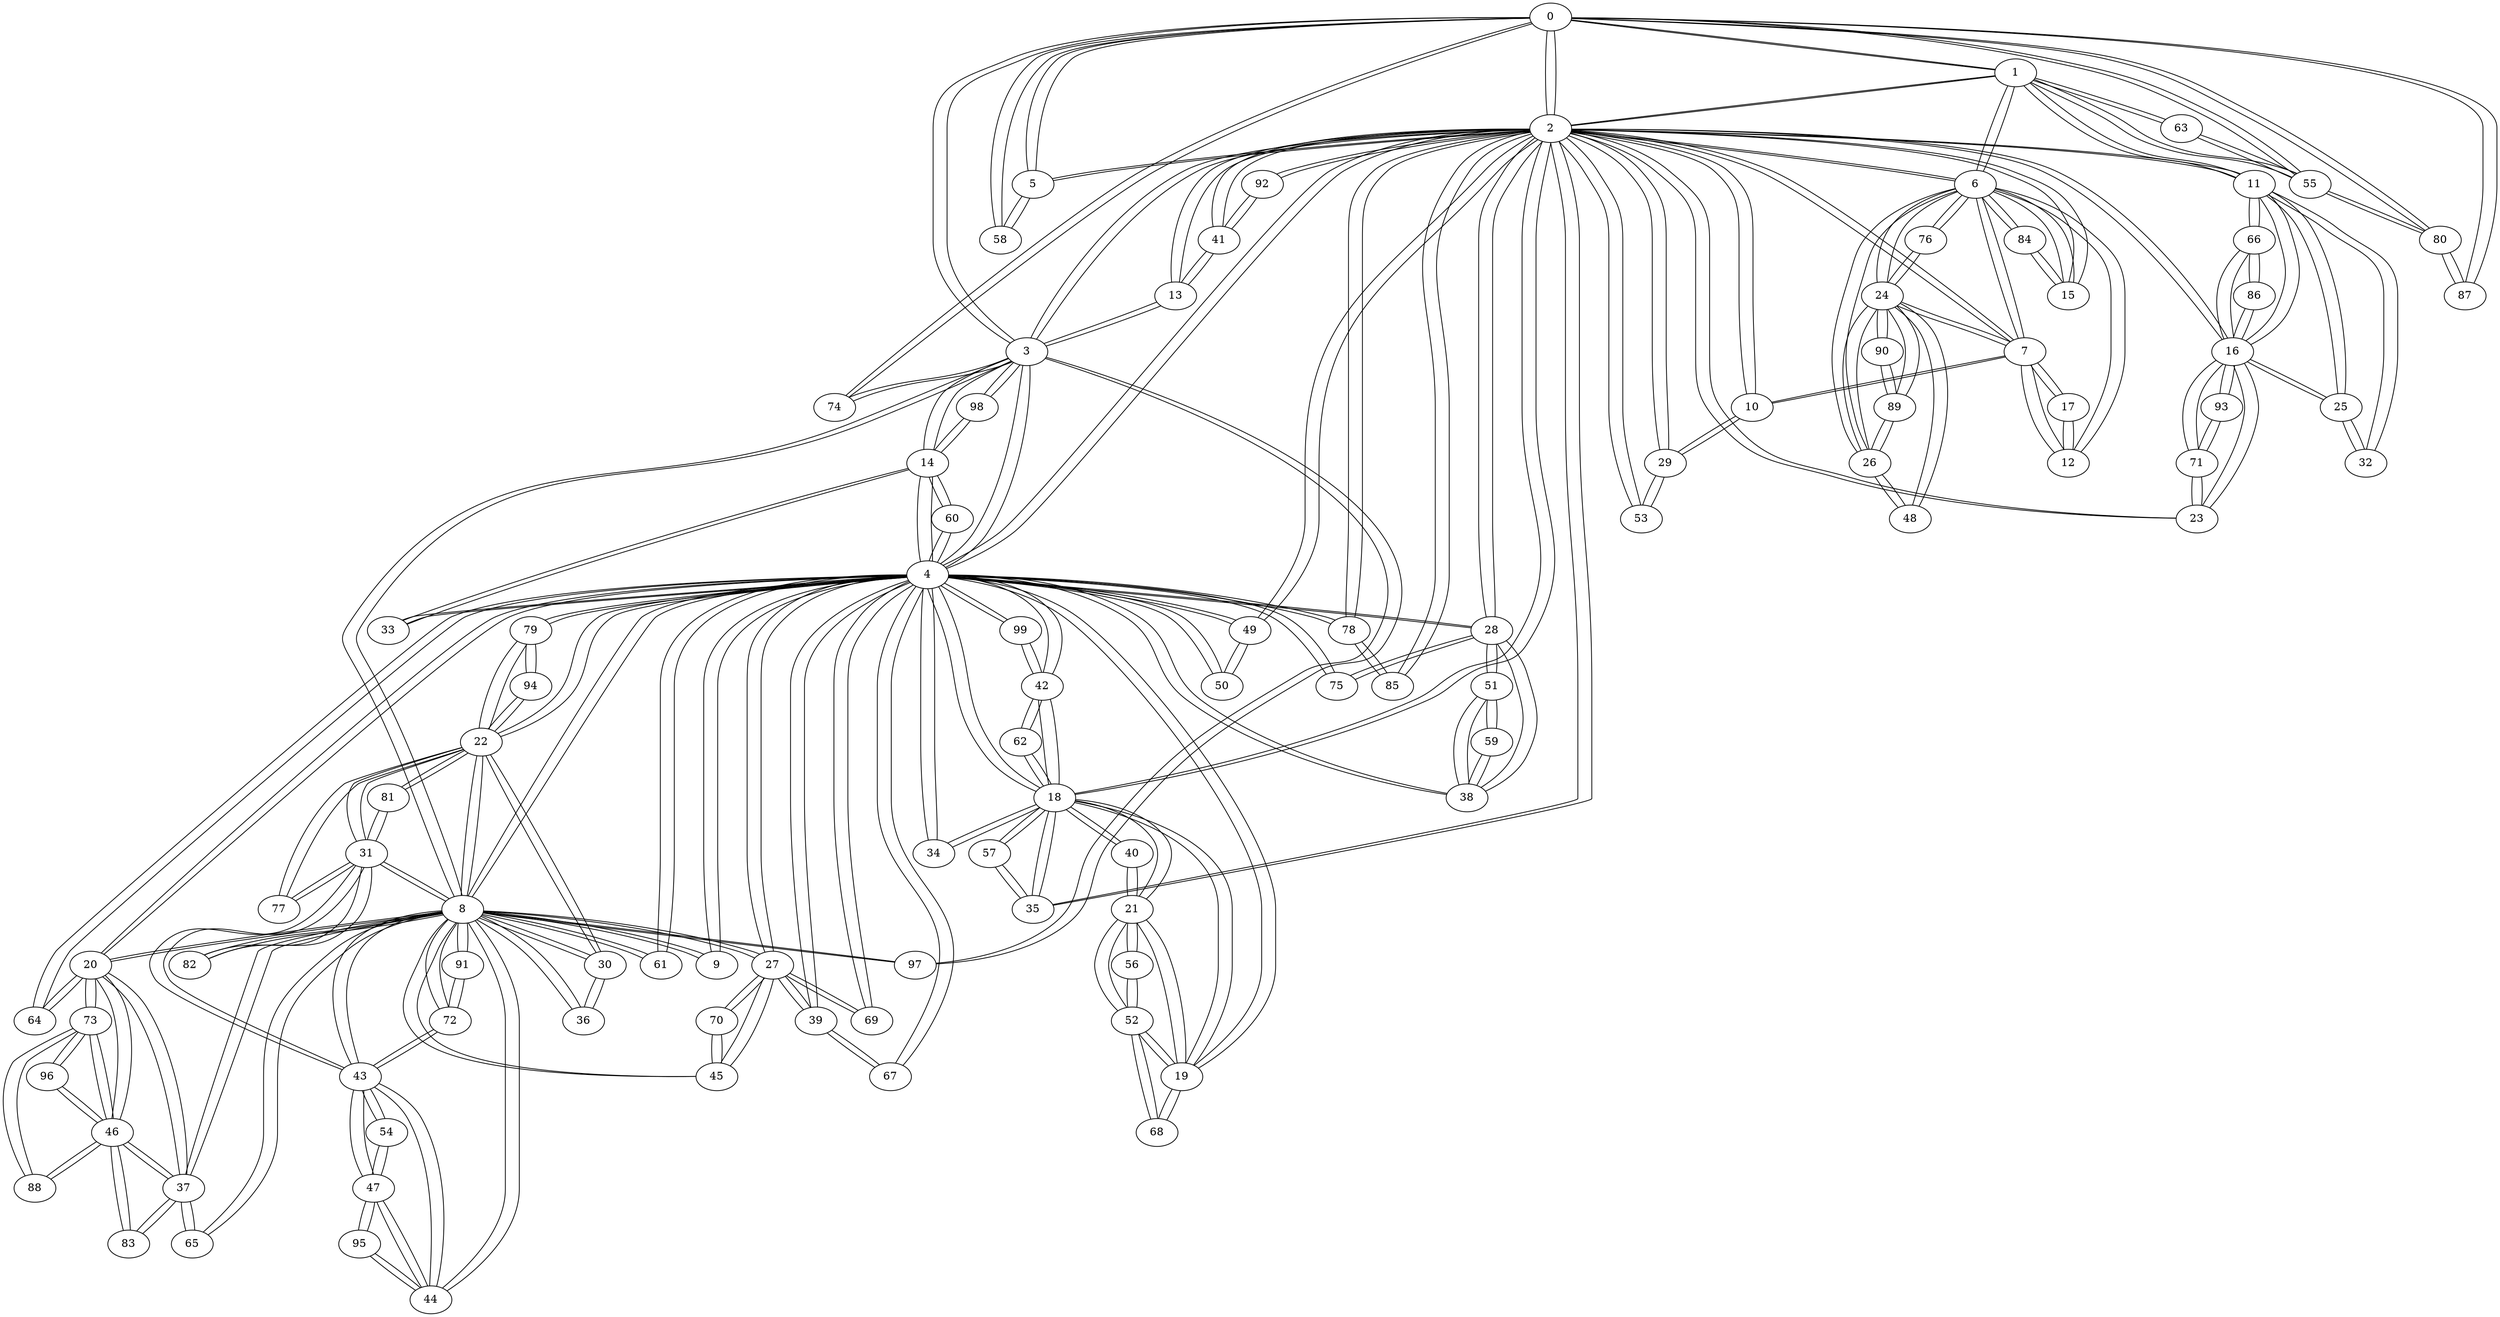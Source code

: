 graph G {
    "0" [label="0"];
    "1" [label="1"];
    "2" [label="2"];
    "3" [label="3"];
    "4" [label="4"];
    "5" [label="5"];
    "6" [label="6"];
    "7" [label="7"];
    "8" [label="8"];
    "9" [label="9"];
    "10" [label="10"];
    "11" [label="11"];
    "12" [label="12"];
    "13" [label="13"];
    "14" [label="14"];
    "15" [label="15"];
    "16" [label="16"];
    "17" [label="17"];
    "18" [label="18"];
    "19" [label="19"];
    "20" [label="20"];
    "21" [label="21"];
    "22" [label="22"];
    "23" [label="23"];
    "24" [label="24"];
    "25" [label="25"];
    "26" [label="26"];
    "27" [label="27"];
    "28" [label="28"];
    "29" [label="29"];
    "30" [label="30"];
    "31" [label="31"];
    "32" [label="32"];
    "33" [label="33"];
    "34" [label="34"];
    "35" [label="35"];
    "36" [label="36"];
    "37" [label="37"];
    "38" [label="38"];
    "39" [label="39"];
    "40" [label="40"];
    "41" [label="41"];
    "42" [label="42"];
    "43" [label="43"];
    "44" [label="44"];
    "45" [label="45"];
    "46" [label="46"];
    "47" [label="47"];
    "48" [label="48"];
    "49" [label="49"];
    "50" [label="50"];
    "51" [label="51"];
    "52" [label="52"];
    "53" [label="53"];
    "54" [label="54"];
    "55" [label="55"];
    "56" [label="56"];
    "57" [label="57"];
    "58" [label="58"];
    "59" [label="59"];
    "60" [label="60"];
    "61" [label="61"];
    "62" [label="62"];
    "63" [label="63"];
    "64" [label="64"];
    "65" [label="65"];
    "66" [label="66"];
    "67" [label="67"];
    "68" [label="68"];
    "69" [label="69"];
    "70" [label="70"];
    "71" [label="71"];
    "72" [label="72"];
    "73" [label="73"];
    "74" [label="74"];
    "75" [label="75"];
    "76" [label="76"];
    "77" [label="77"];
    "78" [label="78"];
    "79" [label="79"];
    "80" [label="80"];
    "81" [label="81"];
    "82" [label="82"];
    "83" [label="83"];
    "84" [label="84"];
    "85" [label="85"];
    "86" [label="86"];
    "87" [label="87"];
    "88" [label="88"];
    "89" [label="89"];
    "90" [label="90"];
    "91" [label="91"];
    "92" [label="92"];
    "93" [label="93"];
    "94" [label="94"];
    "95" [label="95"];
    "96" [label="96"];
    "97" [label="97"];
    "98" [label="98"];
    "99" [label="99"];
    "0" -- "1";
    "1" -- "0";
    "1" -- "2";
    "2" -- "1";
    "2" -- "0";
    "0" -- "2";
    "3" -- "0";
    "0" -- "3";
    "3" -- "2";
    "2" -- "3";
    "4" -- "3";
    "3" -- "4";
    "4" -- "2";
    "2" -- "4";
    "5" -- "0";
    "0" -- "5";
    "5" -- "2";
    "2" -- "5";
    "6" -- "2";
    "2" -- "6";
    "6" -- "1";
    "1" -- "6";
    "7" -- "6";
    "6" -- "7";
    "7" -- "2";
    "2" -- "7";
    "8" -- "4";
    "4" -- "8";
    "8" -- "3";
    "3" -- "8";
    "9" -- "4";
    "4" -- "9";
    "9" -- "8";
    "8" -- "9";
    "10" -- "2";
    "2" -- "10";
    "10" -- "7";
    "7" -- "10";
    "11" -- "2";
    "2" -- "11";
    "11" -- "1";
    "1" -- "11";
    "12" -- "7";
    "7" -- "12";
    "12" -- "6";
    "6" -- "12";
    "13" -- "3";
    "3" -- "13";
    "13" -- "2";
    "2" -- "13";
    "14" -- "3";
    "3" -- "14";
    "14" -- "4";
    "4" -- "14";
    "15" -- "6";
    "6" -- "15";
    "15" -- "2";
    "2" -- "15";
    "16" -- "2";
    "2" -- "16";
    "16" -- "11";
    "11" -- "16";
    "17" -- "7";
    "7" -- "17";
    "17" -- "12";
    "12" -- "17";
    "18" -- "4";
    "4" -- "18";
    "18" -- "2";
    "2" -- "18";
    "19" -- "4";
    "4" -- "19";
    "19" -- "18";
    "18" -- "19";
    "20" -- "4";
    "4" -- "20";
    "20" -- "8";
    "8" -- "20";
    "21" -- "19";
    "19" -- "21";
    "21" -- "18";
    "18" -- "21";
    "22" -- "4";
    "4" -- "22";
    "22" -- "8";
    "8" -- "22";
    "23" -- "2";
    "2" -- "23";
    "23" -- "16";
    "16" -- "23";
    "24" -- "7";
    "7" -- "24";
    "24" -- "6";
    "6" -- "24";
    "25" -- "11";
    "11" -- "25";
    "25" -- "16";
    "16" -- "25";
    "26" -- "24";
    "24" -- "26";
    "26" -- "6";
    "6" -- "26";
    "27" -- "4";
    "4" -- "27";
    "27" -- "8";
    "8" -- "27";
    "28" -- "4";
    "4" -- "28";
    "28" -- "2";
    "2" -- "28";
    "29" -- "10";
    "10" -- "29";
    "29" -- "2";
    "2" -- "29";
    "30" -- "22";
    "22" -- "30";
    "30" -- "8";
    "8" -- "30";
    "31" -- "8";
    "8" -- "31";
    "31" -- "22";
    "22" -- "31";
    "32" -- "11";
    "11" -- "32";
    "32" -- "25";
    "25" -- "32";
    "33" -- "4";
    "4" -- "33";
    "33" -- "14";
    "14" -- "33";
    "34" -- "4";
    "4" -- "34";
    "34" -- "18";
    "18" -- "34";
    "35" -- "2";
    "2" -- "35";
    "35" -- "18";
    "18" -- "35";
    "36" -- "8";
    "8" -- "36";
    "36" -- "30";
    "30" -- "36";
    "37" -- "20";
    "20" -- "37";
    "37" -- "8";
    "8" -- "37";
    "38" -- "4";
    "4" -- "38";
    "38" -- "28";
    "28" -- "38";
    "39" -- "27";
    "27" -- "39";
    "39" -- "4";
    "4" -- "39";
    "40" -- "21";
    "21" -- "40";
    "40" -- "18";
    "18" -- "40";
    "41" -- "2";
    "2" -- "41";
    "41" -- "13";
    "13" -- "41";
    "42" -- "18";
    "18" -- "42";
    "42" -- "4";
    "4" -- "42";
    "43" -- "8";
    "8" -- "43";
    "43" -- "31";
    "31" -- "43";
    "44" -- "43";
    "43" -- "44";
    "44" -- "8";
    "8" -- "44";
    "45" -- "27";
    "27" -- "45";
    "45" -- "8";
    "8" -- "45";
    "46" -- "37";
    "37" -- "46";
    "46" -- "20";
    "20" -- "46";
    "47" -- "44";
    "44" -- "47";
    "47" -- "43";
    "43" -- "47";
    "48" -- "26";
    "26" -- "48";
    "48" -- "24";
    "24" -- "48";
    "49" -- "4";
    "4" -- "49";
    "49" -- "2";
    "2" -- "49";
    "50" -- "4";
    "4" -- "50";
    "50" -- "49";
    "49" -- "50";
    "51" -- "38";
    "38" -- "51";
    "51" -- "28";
    "28" -- "51";
    "52" -- "21";
    "21" -- "52";
    "52" -- "19";
    "19" -- "52";
    "53" -- "2";
    "2" -- "53";
    "53" -- "29";
    "29" -- "53";
    "54" -- "47";
    "47" -- "54";
    "54" -- "43";
    "43" -- "54";
    "55" -- "0";
    "0" -- "55";
    "55" -- "1";
    "1" -- "55";
    "56" -- "52";
    "52" -- "56";
    "56" -- "21";
    "21" -- "56";
    "57" -- "18";
    "18" -- "57";
    "57" -- "35";
    "35" -- "57";
    "58" -- "5";
    "5" -- "58";
    "58" -- "0";
    "0" -- "58";
    "59" -- "51";
    "51" -- "59";
    "59" -- "38";
    "38" -- "59";
    "60" -- "4";
    "4" -- "60";
    "60" -- "14";
    "14" -- "60";
    "61" -- "8";
    "8" -- "61";
    "61" -- "4";
    "4" -- "61";
    "62" -- "18";
    "18" -- "62";
    "62" -- "42";
    "42" -- "62";
    "63" -- "55";
    "55" -- "63";
    "63" -- "1";
    "1" -- "63";
    "64" -- "4";
    "4" -- "64";
    "64" -- "20";
    "20" -- "64";
    "65" -- "8";
    "8" -- "65";
    "65" -- "37";
    "37" -- "65";
    "66" -- "16";
    "16" -- "66";
    "66" -- "11";
    "11" -- "66";
    "67" -- "4";
    "4" -- "67";
    "67" -- "39";
    "39" -- "67";
    "68" -- "19";
    "19" -- "68";
    "68" -- "52";
    "52" -- "68";
    "69" -- "4";
    "4" -- "69";
    "69" -- "27";
    "27" -- "69";
    "70" -- "27";
    "27" -- "70";
    "70" -- "45";
    "45" -- "70";
    "71" -- "23";
    "23" -- "71";
    "71" -- "16";
    "16" -- "71";
    "72" -- "43";
    "43" -- "72";
    "72" -- "8";
    "8" -- "72";
    "73" -- "46";
    "46" -- "73";
    "73" -- "20";
    "20" -- "73";
    "74" -- "0";
    "0" -- "74";
    "74" -- "3";
    "3" -- "74";
    "75" -- "28";
    "28" -- "75";
    "75" -- "4";
    "4" -- "75";
    "76" -- "24";
    "24" -- "76";
    "76" -- "6";
    "6" -- "76";
    "77" -- "22";
    "22" -- "77";
    "77" -- "31";
    "31" -- "77";
    "78" -- "4";
    "4" -- "78";
    "78" -- "2";
    "2" -- "78";
    "79" -- "22";
    "22" -- "79";
    "79" -- "4";
    "4" -- "79";
    "80" -- "55";
    "55" -- "80";
    "80" -- "0";
    "0" -- "80";
    "81" -- "22";
    "22" -- "81";
    "81" -- "31";
    "31" -- "81";
    "82" -- "8";
    "8" -- "82";
    "82" -- "31";
    "31" -- "82";
    "83" -- "46";
    "46" -- "83";
    "83" -- "37";
    "37" -- "83";
    "84" -- "6";
    "6" -- "84";
    "84" -- "15";
    "15" -- "84";
    "85" -- "2";
    "2" -- "85";
    "85" -- "78";
    "78" -- "85";
    "86" -- "66";
    "66" -- "86";
    "86" -- "16";
    "16" -- "86";
    "87" -- "80";
    "80" -- "87";
    "87" -- "0";
    "0" -- "87";
    "88" -- "46";
    "46" -- "88";
    "88" -- "73";
    "73" -- "88";
    "89" -- "26";
    "26" -- "89";
    "89" -- "24";
    "24" -- "89";
    "90" -- "89";
    "89" -- "90";
    "90" -- "24";
    "24" -- "90";
    "91" -- "8";
    "8" -- "91";
    "91" -- "72";
    "72" -- "91";
    "92" -- "41";
    "41" -- "92";
    "92" -- "2";
    "2" -- "92";
    "93" -- "16";
    "16" -- "93";
    "93" -- "71";
    "71" -- "93";
    "94" -- "22";
    "22" -- "94";
    "94" -- "79";
    "79" -- "94";
    "95" -- "47";
    "47" -- "95";
    "95" -- "44";
    "44" -- "95";
    "96" -- "73";
    "73" -- "96";
    "96" -- "46";
    "46" -- "96";
    "97" -- "3";
    "3" -- "97";
    "97" -- "8";
    "8" -- "97";
    "98" -- "3";
    "3" -- "98";
    "98" -- "14";
    "14" -- "98";
    "99" -- "4";
    "4" -- "99";
    "99" -- "42";
    "42" -- "99";
}